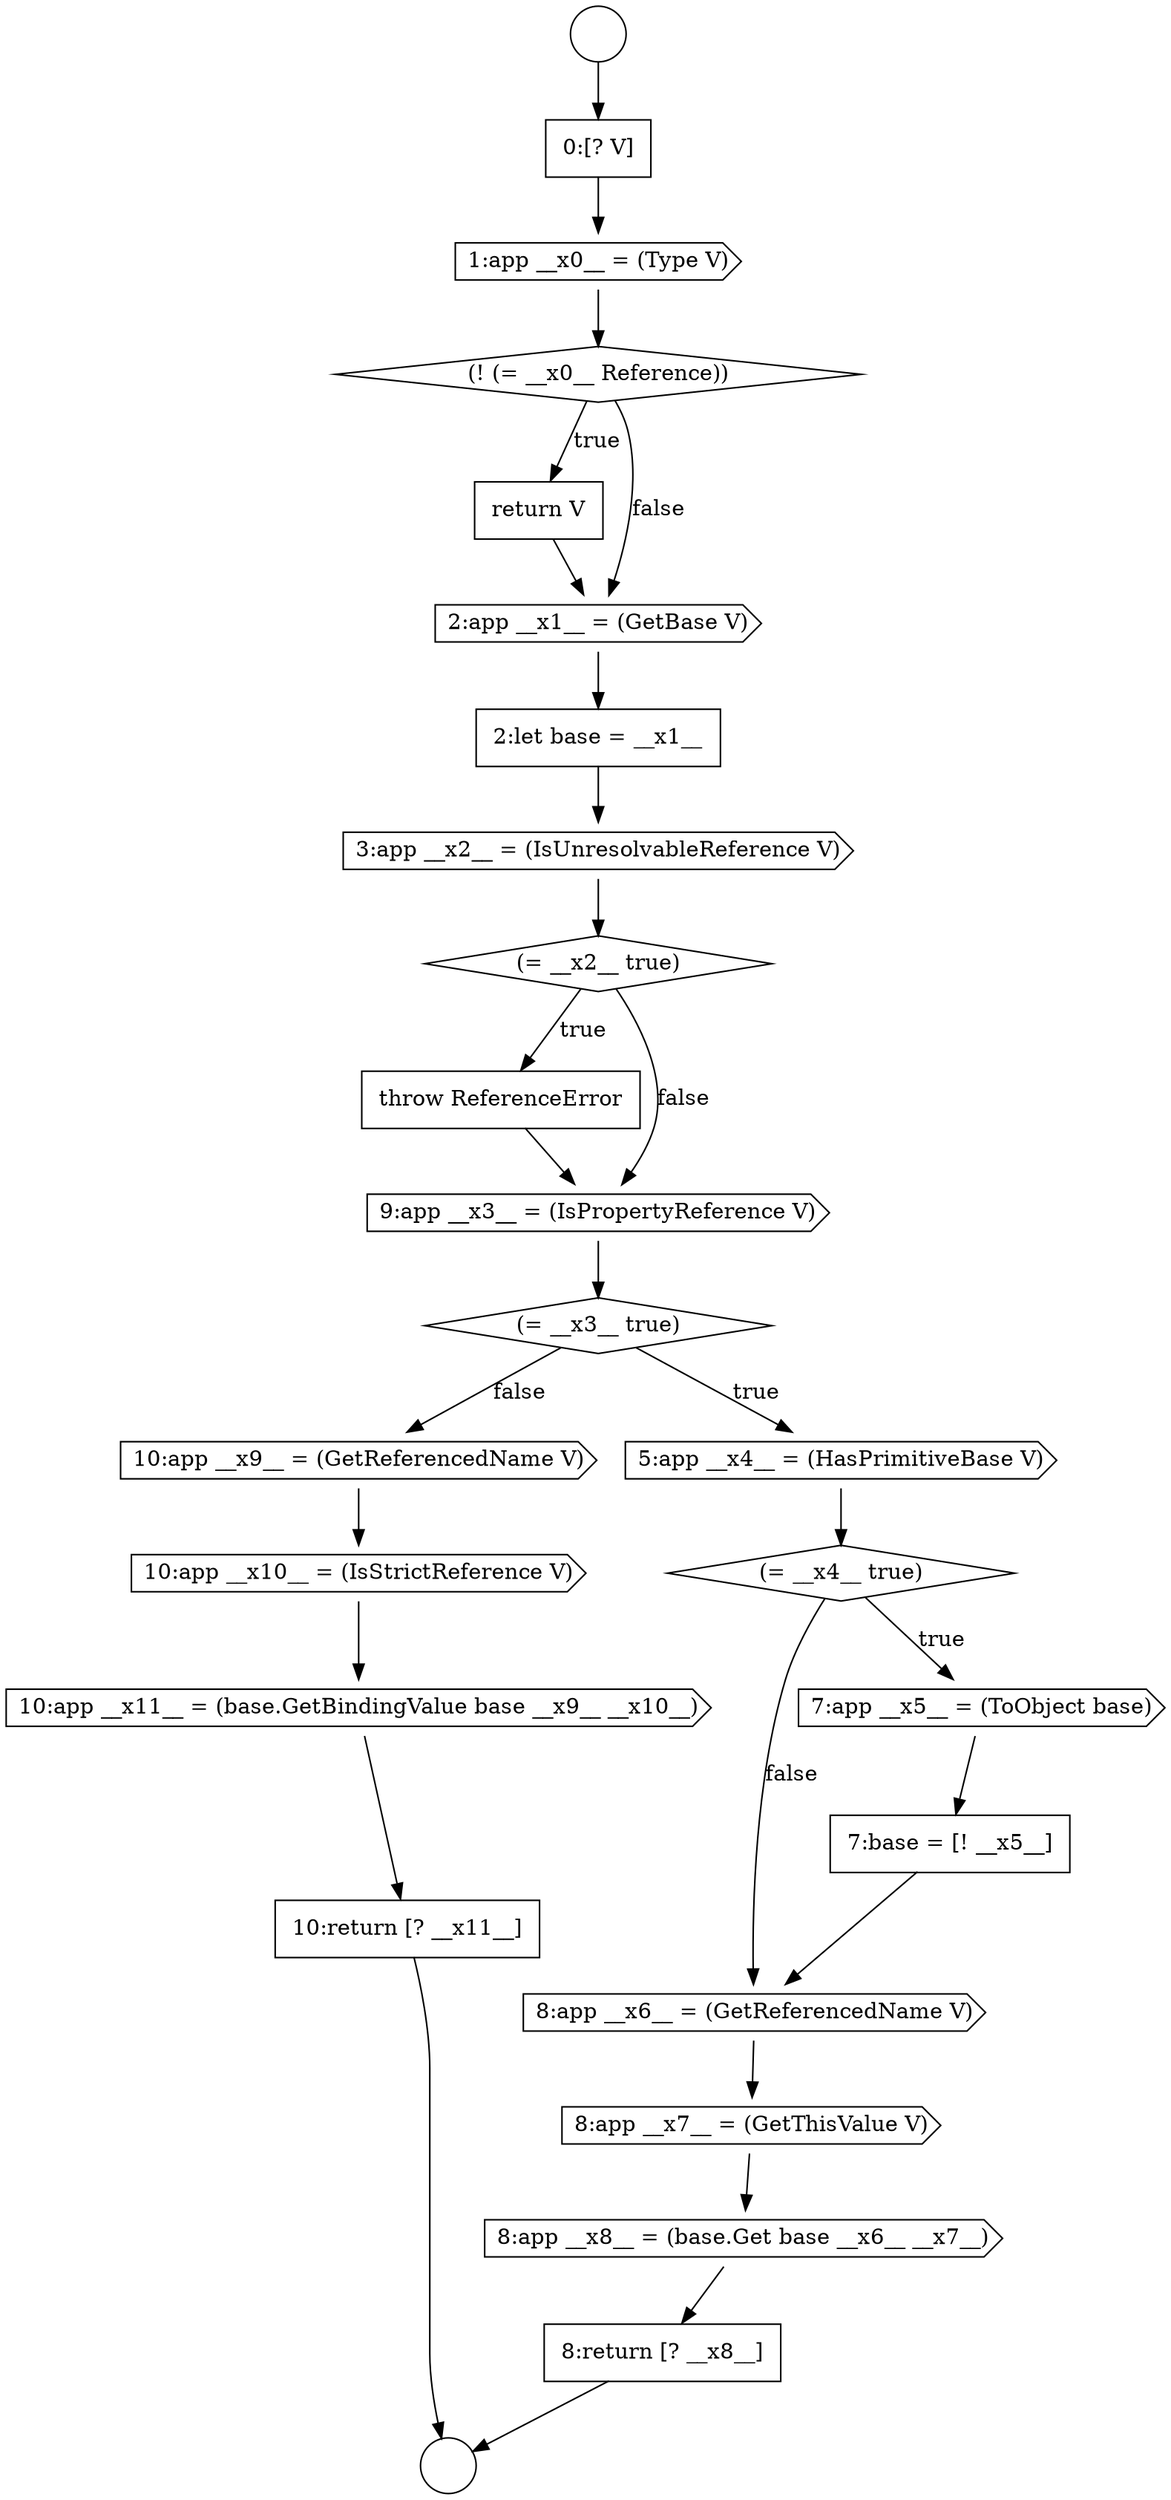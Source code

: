 digraph {
  node0 [shape=circle label=" " color="black" fillcolor="white" style=filled]
  node5 [shape=none, margin=0, label=<<font color="black">
    <table border="0" cellborder="1" cellspacing="0" cellpadding="10">
      <tr><td align="left">return V</td></tr>
    </table>
  </font>> color="black" fillcolor="white" style=filled]
  node10 [shape=none, margin=0, label=<<font color="black">
    <table border="0" cellborder="1" cellspacing="0" cellpadding="10">
      <tr><td align="left">throw ReferenceError</td></tr>
    </table>
  </font>> color="black" fillcolor="white" style=filled]
  node24 [shape=none, margin=0, label=<<font color="black">
    <table border="0" cellborder="1" cellspacing="0" cellpadding="10">
      <tr><td align="left">10:return [? __x11__]</td></tr>
    </table>
  </font>> color="black" fillcolor="white" style=filled]
  node14 [shape=diamond, label=<<font color="black">(= __x4__ true)</font>> color="black" fillcolor="white" style=filled]
  node20 [shape=none, margin=0, label=<<font color="black">
    <table border="0" cellborder="1" cellspacing="0" cellpadding="10">
      <tr><td align="left">8:return [? __x8__]</td></tr>
    </table>
  </font>> color="black" fillcolor="white" style=filled]
  node1 [shape=circle label=" " color="black" fillcolor="white" style=filled]
  node6 [shape=cds, label=<<font color="black">2:app __x1__ = (GetBase V)</font>> color="black" fillcolor="white" style=filled]
  node21 [shape=cds, label=<<font color="black">10:app __x9__ = (GetReferencedName V)</font>> color="black" fillcolor="white" style=filled]
  node9 [shape=diamond, label=<<font color="black">(= __x2__ true)</font>> color="black" fillcolor="white" style=filled]
  node13 [shape=cds, label=<<font color="black">5:app __x4__ = (HasPrimitiveBase V)</font>> color="black" fillcolor="white" style=filled]
  node2 [shape=none, margin=0, label=<<font color="black">
    <table border="0" cellborder="1" cellspacing="0" cellpadding="10">
      <tr><td align="left">0:[? V]</td></tr>
    </table>
  </font>> color="black" fillcolor="white" style=filled]
  node17 [shape=cds, label=<<font color="black">8:app __x6__ = (GetReferencedName V)</font>> color="black" fillcolor="white" style=filled]
  node22 [shape=cds, label=<<font color="black">10:app __x10__ = (IsStrictReference V)</font>> color="black" fillcolor="white" style=filled]
  node12 [shape=diamond, label=<<font color="black">(= __x3__ true)</font>> color="black" fillcolor="white" style=filled]
  node7 [shape=none, margin=0, label=<<font color="black">
    <table border="0" cellborder="1" cellspacing="0" cellpadding="10">
      <tr><td align="left">2:let base = __x1__</td></tr>
    </table>
  </font>> color="black" fillcolor="white" style=filled]
  node3 [shape=cds, label=<<font color="black">1:app __x0__ = (Type V)</font>> color="black" fillcolor="white" style=filled]
  node18 [shape=cds, label=<<font color="black">8:app __x7__ = (GetThisValue V)</font>> color="black" fillcolor="white" style=filled]
  node16 [shape=none, margin=0, label=<<font color="black">
    <table border="0" cellborder="1" cellspacing="0" cellpadding="10">
      <tr><td align="left">7:base = [! __x5__]</td></tr>
    </table>
  </font>> color="black" fillcolor="white" style=filled]
  node11 [shape=cds, label=<<font color="black">9:app __x3__ = (IsPropertyReference V)</font>> color="black" fillcolor="white" style=filled]
  node23 [shape=cds, label=<<font color="black">10:app __x11__ = (base.GetBindingValue base __x9__ __x10__)</font>> color="black" fillcolor="white" style=filled]
  node8 [shape=cds, label=<<font color="black">3:app __x2__ = (IsUnresolvableReference V)</font>> color="black" fillcolor="white" style=filled]
  node19 [shape=cds, label=<<font color="black">8:app __x8__ = (base.Get base __x6__ __x7__)</font>> color="black" fillcolor="white" style=filled]
  node4 [shape=diamond, label=<<font color="black">(! (= __x0__ Reference))</font>> color="black" fillcolor="white" style=filled]
  node15 [shape=cds, label=<<font color="black">7:app __x5__ = (ToObject base)</font>> color="black" fillcolor="white" style=filled]
  node0 -> node2 [ color="black"]
  node14 -> node15 [label=<<font color="black">true</font>> color="black"]
  node14 -> node17 [label=<<font color="black">false</font>> color="black"]
  node24 -> node1 [ color="black"]
  node23 -> node24 [ color="black"]
  node10 -> node11 [ color="black"]
  node4 -> node5 [label=<<font color="black">true</font>> color="black"]
  node4 -> node6 [label=<<font color="black">false</font>> color="black"]
  node16 -> node17 [ color="black"]
  node17 -> node18 [ color="black"]
  node20 -> node1 [ color="black"]
  node5 -> node6 [ color="black"]
  node3 -> node4 [ color="black"]
  node7 -> node8 [ color="black"]
  node18 -> node19 [ color="black"]
  node2 -> node3 [ color="black"]
  node15 -> node16 [ color="black"]
  node11 -> node12 [ color="black"]
  node9 -> node10 [label=<<font color="black">true</font>> color="black"]
  node9 -> node11 [label=<<font color="black">false</font>> color="black"]
  node19 -> node20 [ color="black"]
  node13 -> node14 [ color="black"]
  node22 -> node23 [ color="black"]
  node6 -> node7 [ color="black"]
  node8 -> node9 [ color="black"]
  node12 -> node13 [label=<<font color="black">true</font>> color="black"]
  node12 -> node21 [label=<<font color="black">false</font>> color="black"]
  node21 -> node22 [ color="black"]
}
